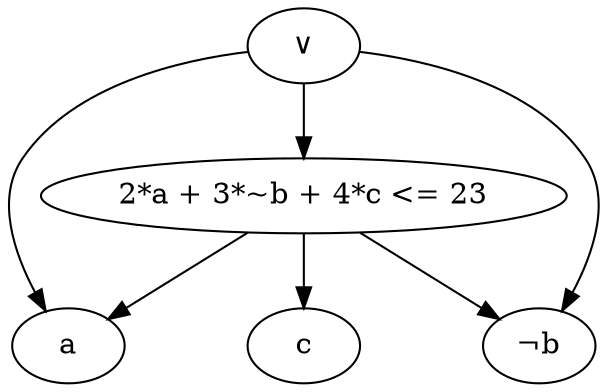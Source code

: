 digraph G {

  id0 [label="a"]
  id1 [label="¬b"]
  id2 [label="c"]
  id3 [label="∨"]
  id4 [label="2*a + 3*~b + 4*c <= 23"]

  id3 -> id0
  id3 -> id1
  id4 -> id0
  id4 -> id1
  id4 -> id2
  id3 -> id4
}
